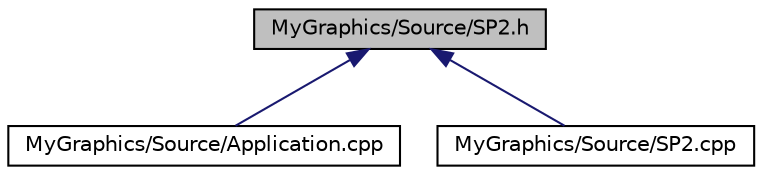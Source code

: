 digraph "MyGraphics/Source/SP2.h"
{
  bgcolor="transparent";
  edge [fontname="Helvetica",fontsize="10",labelfontname="Helvetica",labelfontsize="10"];
  node [fontname="Helvetica",fontsize="10",shape=record];
  Node1 [label="MyGraphics/Source/SP2.h",height=0.2,width=0.4,color="black", fillcolor="grey75", style="filled", fontcolor="black"];
  Node1 -> Node2 [dir="back",color="midnightblue",fontsize="10",style="solid",fontname="Helvetica"];
  Node2 [label="MyGraphics/Source/Application.cpp",height=0.2,width=0.4,color="black",URL="$Application_8cpp.html",tooltip="Codes to initiate and work the application. "];
  Node1 -> Node3 [dir="back",color="midnightblue",fontsize="10",style="solid",fontname="Helvetica"];
  Node3 [label="MyGraphics/Source/SP2.cpp",height=0.2,width=0.4,color="black",URL="$SP2_8cpp.html"];
}
